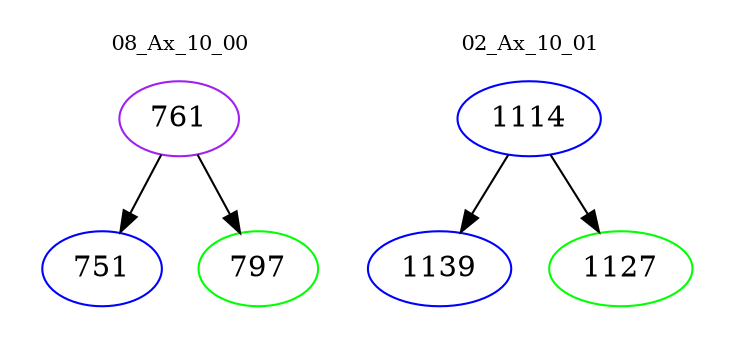 digraph{
subgraph cluster_0 {
color = white
label = "08_Ax_10_00";
fontsize=10;
T0_761 [label="761", color="purple"]
T0_761 -> T0_751 [color="black"]
T0_751 [label="751", color="blue"]
T0_761 -> T0_797 [color="black"]
T0_797 [label="797", color="green"]
}
subgraph cluster_1 {
color = white
label = "02_Ax_10_01";
fontsize=10;
T1_1114 [label="1114", color="blue"]
T1_1114 -> T1_1139 [color="black"]
T1_1139 [label="1139", color="blue"]
T1_1114 -> T1_1127 [color="black"]
T1_1127 [label="1127", color="green"]
}
}
